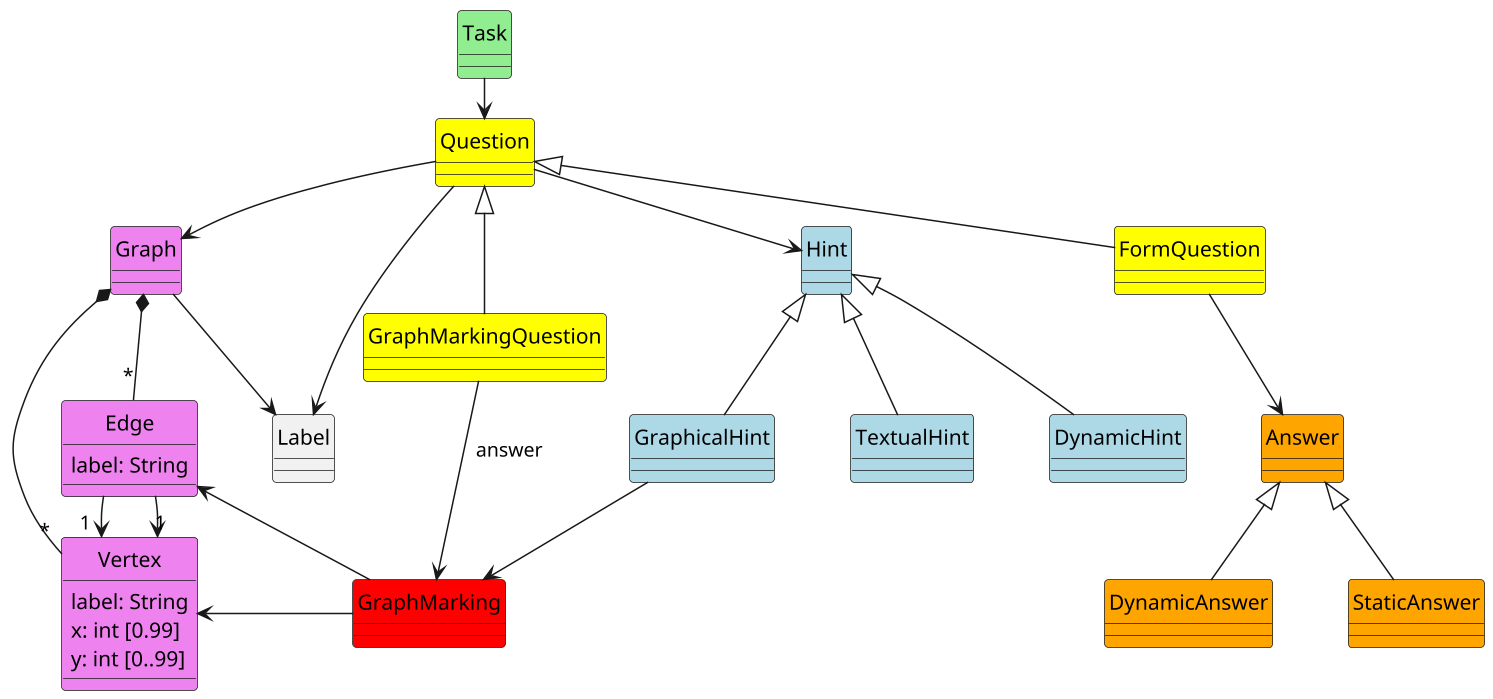 @startuml
hide circle
skinparam shadowing false
skinparam monochrome false
skinparam classAttributeIconSize 0
skinparam nodesep 50
skinparam ranksep 25
scale 1.5

class Task #lightgreen

Task --> Question

class Question #yellow
class GraphMarkingQuestion #yellow
class FormQuestion #yellow

Question <|-- FormQuestion
Question <|-- GraphMarkingQuestion

class Answer #orange
class StaticAnswer #orange
class DynamicAnswer #orange

Answer <|-- StaticAnswer
Answer <|-- DynamicAnswer

class Hint #lightblue
Question --> Hint

class TextualHint #lightblue
class DynamicHint #lightblue
class GraphicalHint #lightblue

Hint <|-- TextualHint
Hint <|-- DynamicHint
Hint <|-- GraphicalHint

class GraphMarking #red

FormQuestion --> Answer
GraphMarkingQuestion --> GraphMarking : answer
GraphicalHint --> GraphMarking

GraphMarking -left-> Vertex
GraphMarking -left-> Edge

class Graph #violet
class Edge #violet {
    label: String
}
class Vertex #violet {
    label: String
    x: int [0.99]
    y: int [0..99]
}
Graph *-- "*" Edge
Graph *-- "*" Vertex
Edge --> "1" Vertex
Edge --> "1" Vertex

Question --> Graph

class Label
Question --> Label
Graph --> Label


@enduml

